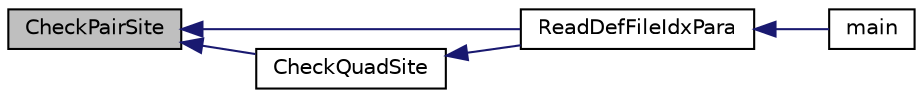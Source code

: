 digraph "CheckPairSite"
{
 // INTERACTIVE_SVG=YES
  edge [fontname="Helvetica",fontsize="10",labelfontname="Helvetica",labelfontsize="10"];
  node [fontname="Helvetica",fontsize="10",shape=record];
  rankdir="LR";
  Node1 [label="CheckPairSite",height=0.2,width=0.4,color="black", fillcolor="grey75", style="filled", fontcolor="black"];
  Node1 -> Node2 [dir="back",color="midnightblue",fontsize="10",style="solid",fontname="Helvetica"];
  Node2 [label="ReadDefFileIdxPara",height=0.2,width=0.4,color="black", fillcolor="white", style="filled",URL="$readdef_8c.html#a3e0777f41256f28ec11b3e63e993b3c1"];
  Node2 -> Node3 [dir="back",color="midnightblue",fontsize="10",style="solid",fontname="Helvetica"];
  Node3 [label="main",height=0.2,width=0.4,color="black", fillcolor="white", style="filled",URL="$_h_phi_main_8c.html#a0ddf1224851353fc92bfbff6f499fa97",tooltip="Main program for HPhi. "];
  Node1 -> Node4 [dir="back",color="midnightblue",fontsize="10",style="solid",fontname="Helvetica"];
  Node4 [label="CheckQuadSite",height=0.2,width=0.4,color="black", fillcolor="white", style="filled",URL="$readdef_8c.html#a95ae79a512a0692d24d463d30b41d75a",tooltip="Check Site Number for a quad -> (siteA, siteB, siteC, siteD). "];
  Node4 -> Node2 [dir="back",color="midnightblue",fontsize="10",style="solid",fontname="Helvetica"];
}
